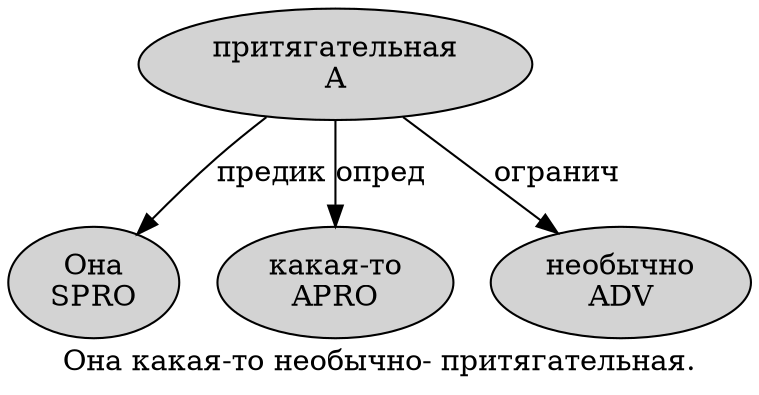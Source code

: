 digraph SENTENCE_995 {
	graph [label="Она какая-то необычно- притягательная."]
	node [style=filled]
		0 [label="Она
SPRO" color="" fillcolor=lightgray penwidth=1 shape=ellipse]
		1 [label="какая-то
APRO" color="" fillcolor=lightgray penwidth=1 shape=ellipse]
		2 [label="необычно
ADV" color="" fillcolor=lightgray penwidth=1 shape=ellipse]
		4 [label="притягательная
A" color="" fillcolor=lightgray penwidth=1 shape=ellipse]
			4 -> 0 [label="предик"]
			4 -> 1 [label="опред"]
			4 -> 2 [label="огранич"]
}